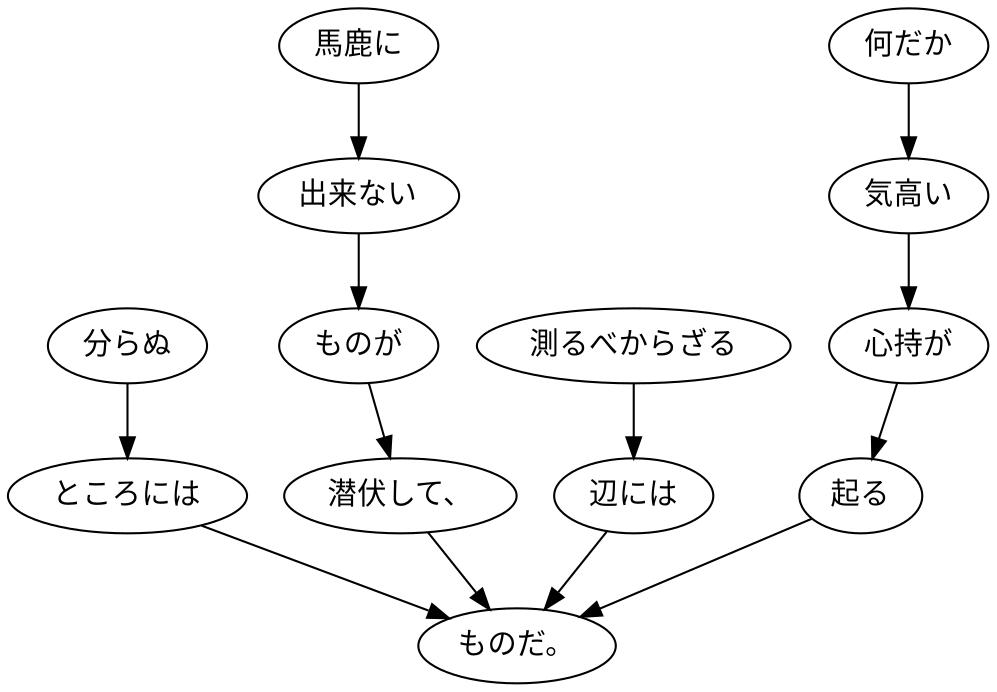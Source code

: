 digraph graph5838 {
	node0 [label="分らぬ"];
	node1 [label="ところには"];
	node2 [label="馬鹿に"];
	node3 [label="出来ない"];
	node4 [label="ものが"];
	node5 [label="潜伏して、"];
	node6 [label="測るべからざる"];
	node7 [label="辺には"];
	node8 [label="何だか"];
	node9 [label="気高い"];
	node10 [label="心持が"];
	node11 [label="起る"];
	node12 [label="ものだ。"];
	node0 -> node1;
	node1 -> node12;
	node2 -> node3;
	node3 -> node4;
	node4 -> node5;
	node5 -> node12;
	node6 -> node7;
	node7 -> node12;
	node8 -> node9;
	node9 -> node10;
	node10 -> node11;
	node11 -> node12;
}
